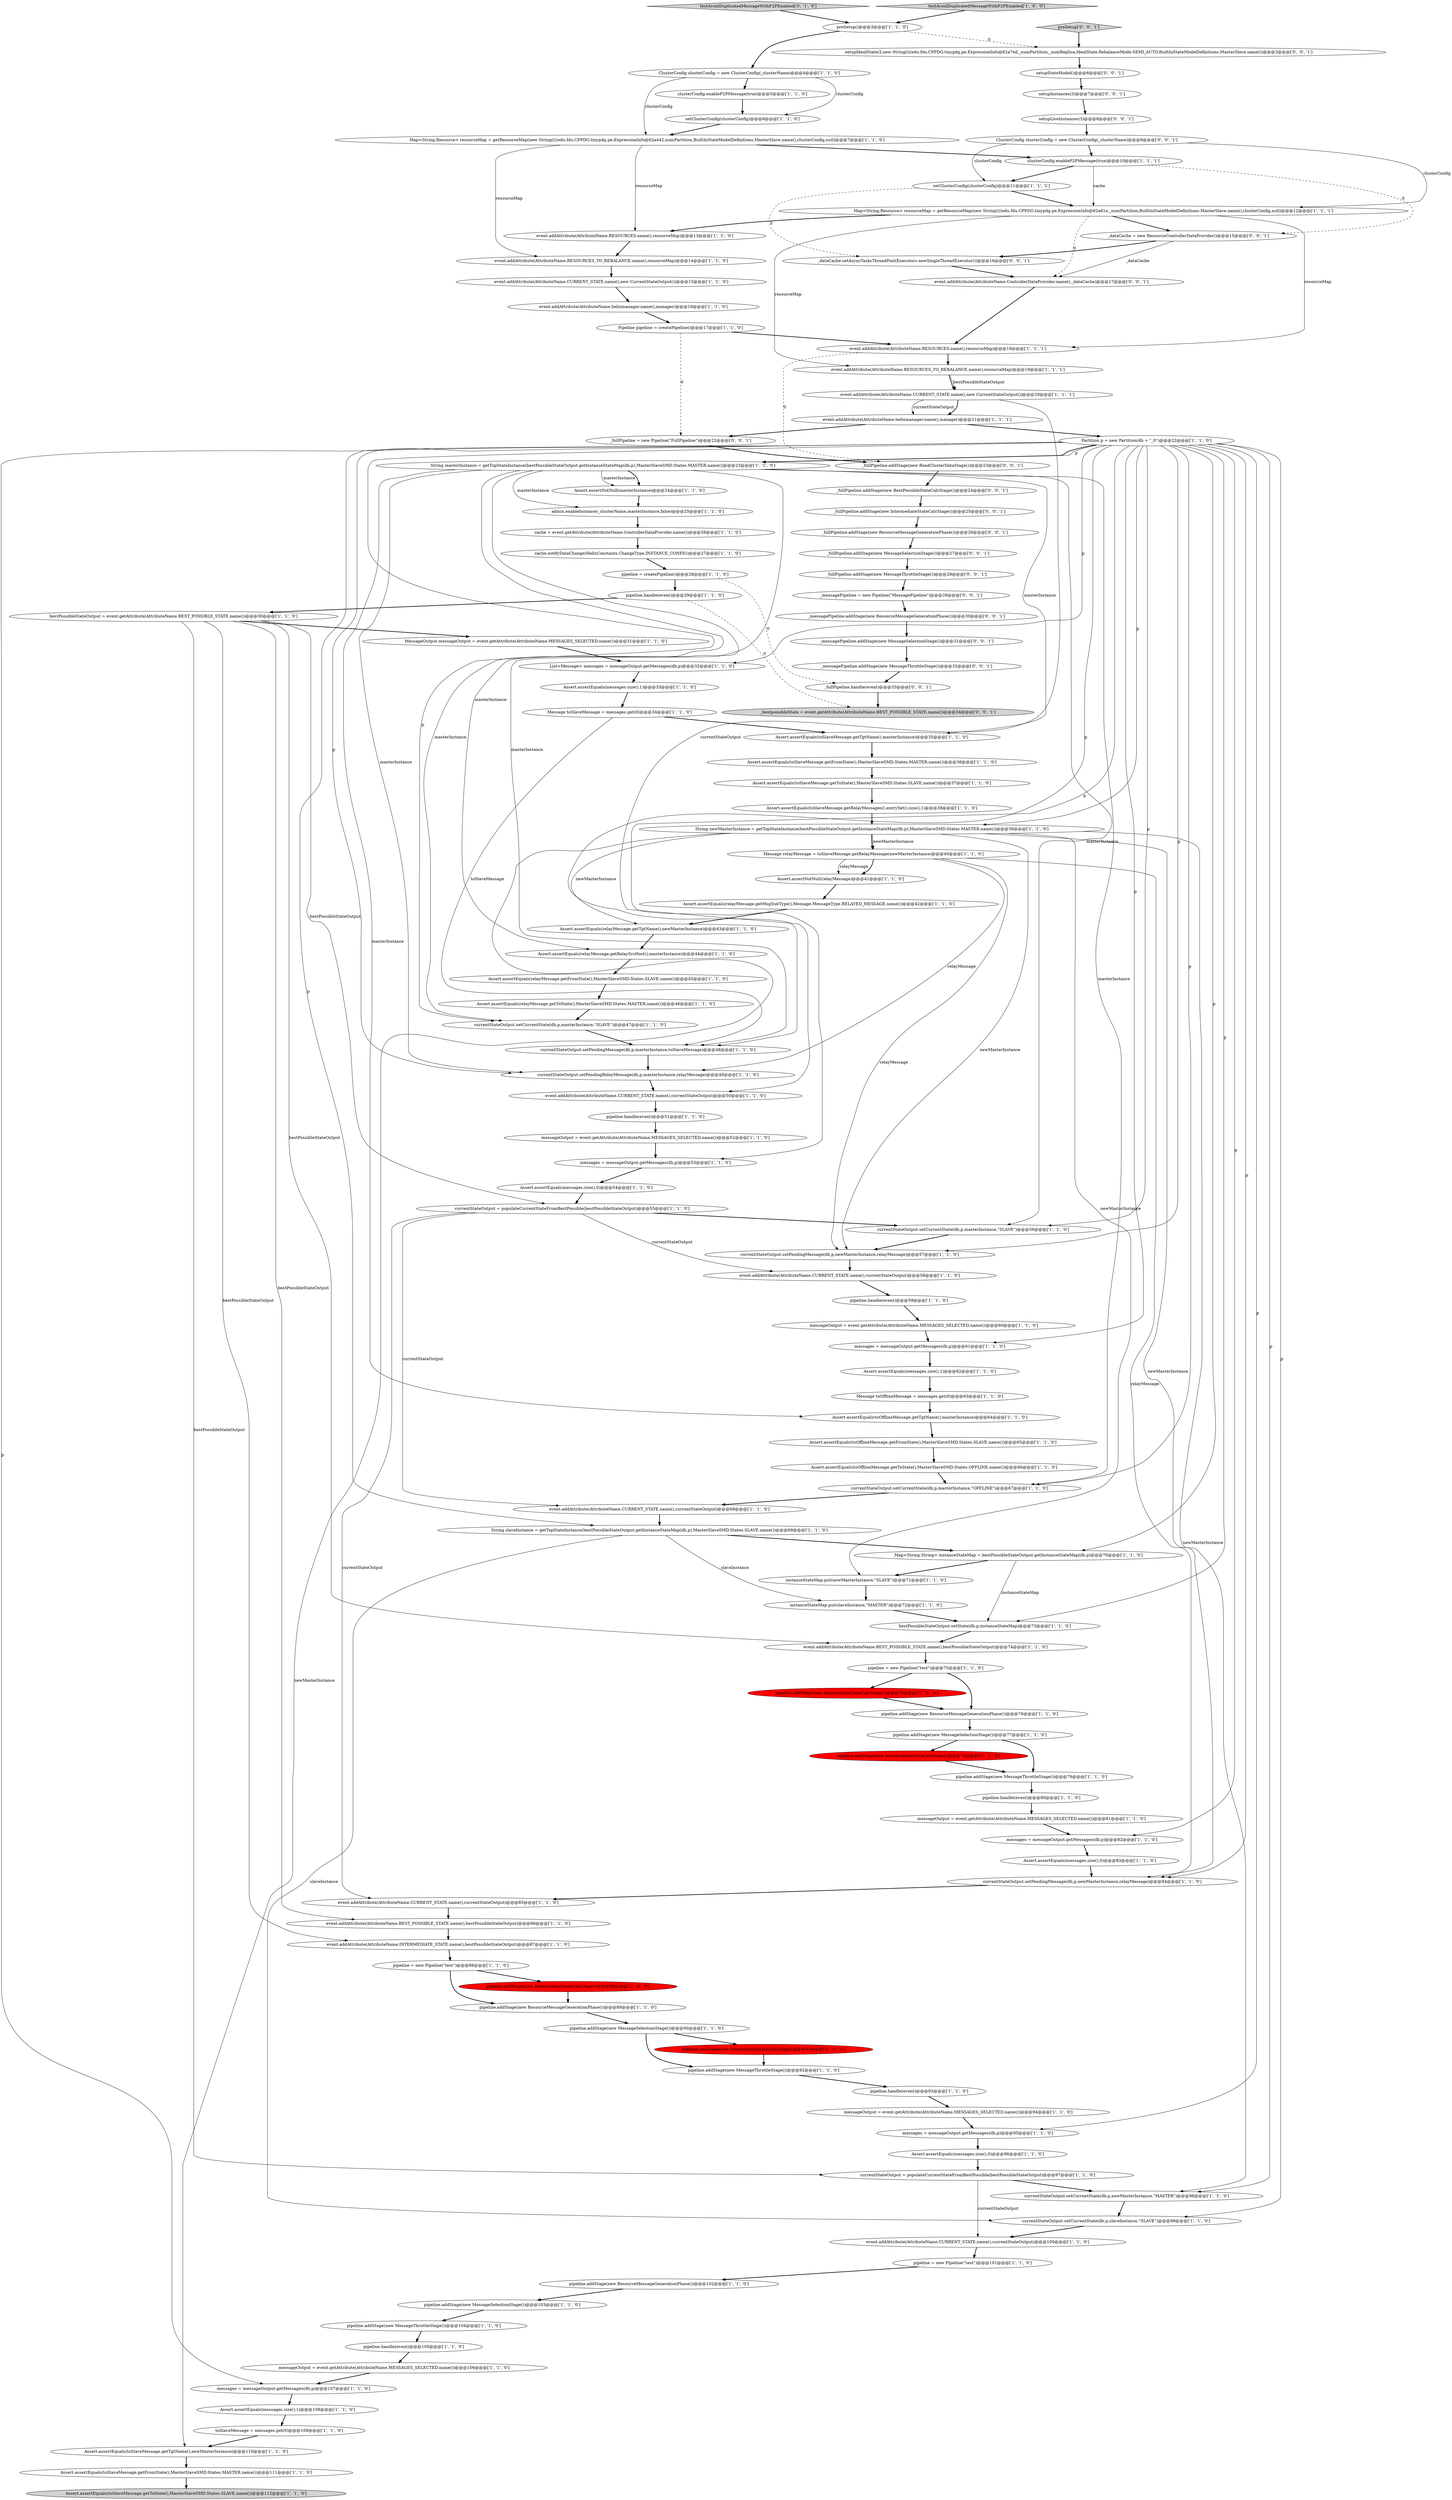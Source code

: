 digraph {
112 [style = filled, label = "_fullPipeline.addStage(new BestPossibleStateCalcStage())@@@24@@@['0', '0', '1']", fillcolor = white, shape = ellipse image = "AAA0AAABBB3BBB"];
49 [style = filled, label = "event.addAttribute(AttributeName.RESOURCES.name(),resourceMap)@@@18@@@['1', '1', '1']", fillcolor = white, shape = ellipse image = "AAA0AAABBB1BBB"];
65 [style = filled, label = "currentStateOutput.setCurrentState(db,p,newMasterInstance,\"MASTER\")@@@98@@@['1', '1', '0']", fillcolor = white, shape = ellipse image = "AAA0AAABBB1BBB"];
12 [style = filled, label = "Pipeline pipeline = createPipeline()@@@17@@@['1', '1', '0']", fillcolor = white, shape = ellipse image = "AAA0AAABBB1BBB"];
78 [style = filled, label = "event.addAttribute(AttributeName.helixmanager.name(),manager)@@@16@@@['1', '1', '0']", fillcolor = white, shape = ellipse image = "AAA0AAABBB1BBB"];
55 [style = filled, label = "pipeline = new Pipeline(\"test\")@@@75@@@['1', '1', '0']", fillcolor = white, shape = ellipse image = "AAA0AAABBB1BBB"];
11 [style = filled, label = "pipeline.addStage(new IntermediateStateCalcStage())@@@89@@@['1', '0', '0']", fillcolor = red, shape = ellipse image = "AAA1AAABBB1BBB"];
109 [style = filled, label = "testAvoidDuplicatedMessageWithP2PEnabled['0', '1', '0']", fillcolor = lightgray, shape = diamond image = "AAA0AAABBB2BBB"];
27 [style = filled, label = "pipeline = createPipeline()@@@28@@@['1', '1', '0']", fillcolor = white, shape = ellipse image = "AAA0AAABBB1BBB"];
107 [style = filled, label = "pipeline.addStage(new MessageSelectionStage())@@@77@@@['1', '1', '0']", fillcolor = white, shape = ellipse image = "AAA0AAABBB1BBB"];
23 [style = filled, label = "event.addAttribute(AttributeName.RESOURCES_TO_REBALANCE.name(),resourceMap)@@@19@@@['1', '1', '1']", fillcolor = white, shape = ellipse image = "AAA0AAABBB1BBB"];
9 [style = filled, label = "currentStateOutput.setCurrentState(db,p,masterInstance,\"OFFLINE\")@@@67@@@['1', '1', '0']", fillcolor = white, shape = ellipse image = "AAA0AAABBB1BBB"];
89 [style = filled, label = "pipeline.handle(event)@@@93@@@['1', '1', '0']", fillcolor = white, shape = ellipse image = "AAA0AAABBB1BBB"];
68 [style = filled, label = "String newMasterInstance = getTopStateInstance(bestPossibleStateOutput.getInstanceStateMap(db,p),MasterSlaveSMD.States.MASTER.name())@@@39@@@['1', '1', '0']", fillcolor = white, shape = ellipse image = "AAA0AAABBB1BBB"];
104 [style = filled, label = "clusterConfig.enableP2PMessage(true)@@@10@@@['1', '1', '1']", fillcolor = white, shape = ellipse image = "AAA0AAABBB1BBB"];
43 [style = filled, label = "Assert.assertEquals(relayMessage.getTgtName(),newMasterInstance)@@@43@@@['1', '1', '0']", fillcolor = white, shape = ellipse image = "AAA0AAABBB1BBB"];
70 [style = filled, label = "Assert.assertEquals(toOfflineMessage.getFromState(),MasterSlaveSMD.States.SLAVE.name())@@@65@@@['1', '1', '0']", fillcolor = white, shape = ellipse image = "AAA0AAABBB1BBB"];
80 [style = filled, label = "Assert.assertEquals(toSlaveMessage.getFromState(),MasterSlaveSMD.States.MASTER.name())@@@36@@@['1', '1', '0']", fillcolor = white, shape = ellipse image = "AAA0AAABBB1BBB"];
1 [style = filled, label = "clusterConfig.enableP2PMessage(true)@@@5@@@['1', '1', '0']", fillcolor = white, shape = ellipse image = "AAA0AAABBB1BBB"];
69 [style = filled, label = "event.addAttribute(AttributeName.CURRENT_STATE.name(),currentStateOutput)@@@58@@@['1', '1', '0']", fillcolor = white, shape = ellipse image = "AAA0AAABBB1BBB"];
47 [style = filled, label = "messageOutput = event.getAttribute(AttributeName.MESSAGES_SELECTED.name())@@@60@@@['1', '1', '0']", fillcolor = white, shape = ellipse image = "AAA0AAABBB1BBB"];
21 [style = filled, label = "Assert.assertEquals(toOfflineMessage.getTgtName(),masterInstance)@@@64@@@['1', '1', '0']", fillcolor = white, shape = ellipse image = "AAA0AAABBB1BBB"];
90 [style = filled, label = "admin.enableInstance(_clusterName,masterInstance,false)@@@25@@@['1', '1', '0']", fillcolor = white, shape = ellipse image = "AAA0AAABBB1BBB"];
133 [style = filled, label = "_fullPipeline = new Pipeline(\"FullPipeline\")@@@22@@@['0', '0', '1']", fillcolor = white, shape = ellipse image = "AAA0AAABBB3BBB"];
4 [style = filled, label = "Assert.assertEquals(toSlaveMessage.getToState(),MasterSlaveSMD.States.SLAVE.name())@@@112@@@['1', '1', '0']", fillcolor = lightgray, shape = ellipse image = "AAA0AAABBB1BBB"];
10 [style = filled, label = "Assert.assertEquals(toSlaveMessage.getToState(),MasterSlaveSMD.States.SLAVE.name())@@@37@@@['1', '1', '0']", fillcolor = white, shape = ellipse image = "AAA0AAABBB1BBB"];
126 [style = filled, label = "setupStateModel()@@@6@@@['0', '0', '1']", fillcolor = white, shape = ellipse image = "AAA0AAABBB3BBB"];
50 [style = filled, label = "messageOutput = event.getAttribute(AttributeName.MESSAGES_SELECTED.name())@@@52@@@['1', '1', '0']", fillcolor = white, shape = ellipse image = "AAA0AAABBB1BBB"];
114 [style = filled, label = "_dataCache.setAsyncTasksThreadPool(Executors.newSingleThreadExecutor())@@@16@@@['0', '0', '1']", fillcolor = white, shape = ellipse image = "AAA0AAABBB3BBB"];
111 [style = filled, label = "pipeline.addStage(new IntermediateStateCalcStage())@@@91@@@['0', '1', '0']", fillcolor = red, shape = ellipse image = "AAA1AAABBB2BBB"];
0 [style = filled, label = "Assert.assertEquals(relayMessage.getToState(),MasterSlaveSMD.States.MASTER.name())@@@46@@@['1', '1', '0']", fillcolor = white, shape = ellipse image = "AAA0AAABBB1BBB"];
119 [style = filled, label = "_fullPipeline.addStage(new MessageSelectionStage())@@@27@@@['0', '0', '1']", fillcolor = white, shape = ellipse image = "AAA0AAABBB3BBB"];
74 [style = filled, label = "Assert.assertEquals(relayMessage.getMsgSubType(),Message.MessageType.RELAYED_MESSAGE.name())@@@42@@@['1', '1', '0']", fillcolor = white, shape = ellipse image = "AAA0AAABBB1BBB"];
95 [style = filled, label = "pipeline.addStage(new MessageSelectionStage())@@@103@@@['1', '1', '0']", fillcolor = white, shape = ellipse image = "AAA0AAABBB1BBB"];
54 [style = filled, label = "toSlaveMessage = messages.get(0)@@@109@@@['1', '1', '0']", fillcolor = white, shape = ellipse image = "AAA0AAABBB1BBB"];
39 [style = filled, label = "pipeline.handle(event)@@@105@@@['1', '1', '0']", fillcolor = white, shape = ellipse image = "AAA0AAABBB1BBB"];
28 [style = filled, label = "currentStateOutput.setPendingRelayMessage(db,p,masterInstance,relayMessage)@@@49@@@['1', '1', '0']", fillcolor = white, shape = ellipse image = "AAA0AAABBB1BBB"];
46 [style = filled, label = "Assert.assertEquals(messages.size(),0)@@@54@@@['1', '1', '0']", fillcolor = white, shape = ellipse image = "AAA0AAABBB1BBB"];
6 [style = filled, label = "event.addAttribute(AttributeName.CURRENT_STATE.name(),currentStateOutput)@@@85@@@['1', '1', '0']", fillcolor = white, shape = ellipse image = "AAA0AAABBB1BBB"];
45 [style = filled, label = "setClusterConfig(clusterConfig)@@@11@@@['1', '1', '1']", fillcolor = white, shape = ellipse image = "AAA0AAABBB1BBB"];
31 [style = filled, label = "Assert.assertEquals(messages.size(),1)@@@62@@@['1', '1', '0']", fillcolor = white, shape = ellipse image = "AAA0AAABBB1BBB"];
8 [style = filled, label = "Partition p = new Partition(db + \"_0\")@@@22@@@['1', '1', '0']", fillcolor = white, shape = ellipse image = "AAA0AAABBB1BBB"];
76 [style = filled, label = "pipeline.addStage(new MessageThrottleStage())@@@104@@@['1', '1', '0']", fillcolor = white, shape = ellipse image = "AAA0AAABBB1BBB"];
100 [style = filled, label = "event.addAttribute(AttributeName.RESOURCES.name(),resourceMap)@@@13@@@['1', '1', '0']", fillcolor = white, shape = ellipse image = "AAA0AAABBB1BBB"];
129 [style = filled, label = "setupIdealState(3,new String((((edu.fdu.CPPDG.tinypdg.pe.ExpressionInfo@62a7ed,_numPartition,_numReplica,IdealState.RebalanceMode.SEMI_AUTO,BuiltInStateModelDefinitions.MasterSlave.name())@@@3@@@['0', '0', '1']", fillcolor = white, shape = ellipse image = "AAA0AAABBB3BBB"];
17 [style = filled, label = "Assert.assertEquals(messages.size(),0)@@@83@@@['1', '1', '0']", fillcolor = white, shape = ellipse image = "AAA0AAABBB1BBB"];
91 [style = filled, label = "currentStateOutput.setPendingMessage(db,p,newMasterInstance,relayMessage)@@@84@@@['1', '1', '0']", fillcolor = white, shape = ellipse image = "AAA0AAABBB1BBB"];
14 [style = filled, label = "cache = event.getAttribute(AttributeName.ControllerDataProvider.name())@@@26@@@['1', '1', '0']", fillcolor = white, shape = ellipse image = "AAA0AAABBB1BBB"];
117 [style = filled, label = "_fullPipeline.addStage(new MessageThrottleStage())@@@28@@@['0', '0', '1']", fillcolor = white, shape = ellipse image = "AAA0AAABBB3BBB"];
29 [style = filled, label = "String masterInstance = getTopStateInstance(bestPossibleStateOutput.getInstanceStateMap(db,p),MasterSlaveSMD.States.MASTER.name())@@@23@@@['1', '1', '0']", fillcolor = white, shape = ellipse image = "AAA0AAABBB1BBB"];
123 [style = filled, label = "event.addAttribute(AttributeName.ControllerDataProvider.name(),_dataCache)@@@17@@@['0', '0', '1']", fillcolor = white, shape = ellipse image = "AAA0AAABBB3BBB"];
19 [style = filled, label = "pipeline.addStage(new MessageSelectionStage())@@@90@@@['1', '1', '0']", fillcolor = white, shape = ellipse image = "AAA0AAABBB1BBB"];
93 [style = filled, label = "currentStateOutput.setPendingMessage(db,p,masterInstance,toSlaveMessage)@@@48@@@['1', '1', '0']", fillcolor = white, shape = ellipse image = "AAA0AAABBB1BBB"];
32 [style = filled, label = "pipeline.handle(event)@@@59@@@['1', '1', '0']", fillcolor = white, shape = ellipse image = "AAA0AAABBB1BBB"];
81 [style = filled, label = "pipeline.addStage(new ResourceMessageGenerationPhase())@@@89@@@['1', '1', '0']", fillcolor = white, shape = ellipse image = "AAA0AAABBB1BBB"];
121 [style = filled, label = "_dataCache = new ResourceControllerDataProvider()@@@15@@@['0', '0', '1']", fillcolor = white, shape = ellipse image = "AAA0AAABBB3BBB"];
58 [style = filled, label = "Assert.assertNotNull(relayMessage)@@@41@@@['1', '1', '0']", fillcolor = white, shape = ellipse image = "AAA0AAABBB1BBB"];
130 [style = filled, label = "_bestpossibleState = event.getAttribute(AttributeName.BEST_POSSIBLE_STATE.name())@@@34@@@['0', '0', '1']", fillcolor = lightgray, shape = ellipse image = "AAA0AAABBB3BBB"];
25 [style = filled, label = "Message relayMessage = toSlaveMessage.getRelayMessage(newMasterInstance)@@@40@@@['1', '1', '0']", fillcolor = white, shape = ellipse image = "AAA0AAABBB1BBB"];
88 [style = filled, label = "Assert.assertEquals(toSlaveMessage.getRelayMessages().entrySet().size(),1)@@@38@@@['1', '1', '0']", fillcolor = white, shape = ellipse image = "AAA0AAABBB1BBB"];
51 [style = filled, label = "Assert.assertEquals(toSlaveMessage.getTgtName(),masterInstance)@@@35@@@['1', '1', '0']", fillcolor = white, shape = ellipse image = "AAA0AAABBB1BBB"];
75 [style = filled, label = "messageOutput = event.getAttribute(AttributeName.MESSAGES_SELECTED.name())@@@106@@@['1', '1', '0']", fillcolor = white, shape = ellipse image = "AAA0AAABBB1BBB"];
97 [style = filled, label = "currentStateOutput.setPendingMessage(db,p,newMasterInstance,relayMessage)@@@57@@@['1', '1', '0']", fillcolor = white, shape = ellipse image = "AAA0AAABBB1BBB"];
62 [style = filled, label = "pipeline.handle(event)@@@80@@@['1', '1', '0']", fillcolor = white, shape = ellipse image = "AAA0AAABBB1BBB"];
57 [style = filled, label = "currentStateOutput = populateCurrentStateFromBestPossible(bestPossibleStateOutput)@@@97@@@['1', '1', '0']", fillcolor = white, shape = ellipse image = "AAA0AAABBB1BBB"];
63 [style = filled, label = "messages = messageOutput.getMessages(db,p)@@@61@@@['1', '1', '0']", fillcolor = white, shape = ellipse image = "AAA0AAABBB1BBB"];
72 [style = filled, label = "event.addAttribute(AttributeName.BEST_POSSIBLE_STATE.name(),bestPossibleStateOutput)@@@74@@@['1', '1', '0']", fillcolor = white, shape = ellipse image = "AAA0AAABBB1BBB"];
84 [style = filled, label = "Assert.assertEquals(messages.size(),1)@@@108@@@['1', '1', '0']", fillcolor = white, shape = ellipse image = "AAA0AAABBB1BBB"];
92 [style = filled, label = "messageOutput = event.getAttribute(AttributeName.MESSAGES_SELECTED.name())@@@81@@@['1', '1', '0']", fillcolor = white, shape = ellipse image = "AAA0AAABBB1BBB"];
60 [style = filled, label = "event.addAttribute(AttributeName.CURRENT_STATE.name(),new CurrentStateOutput())@@@20@@@['1', '1', '1']", fillcolor = white, shape = ellipse image = "AAA0AAABBB1BBB"];
36 [style = filled, label = "setClusterConfig(clusterConfig)@@@6@@@['1', '1', '0']", fillcolor = white, shape = ellipse image = "AAA0AAABBB1BBB"];
7 [style = filled, label = "Assert.assertEquals(messages.size(),0)@@@96@@@['1', '1', '0']", fillcolor = white, shape = ellipse image = "AAA0AAABBB1BBB"];
102 [style = filled, label = "bestPossibleStateOutput.setState(db,p,instanceStateMap)@@@73@@@['1', '1', '0']", fillcolor = white, shape = ellipse image = "AAA0AAABBB1BBB"];
98 [style = filled, label = "event.addAttribute(AttributeName.CURRENT_STATE.name(),currentStateOutput)@@@68@@@['1', '1', '0']", fillcolor = white, shape = ellipse image = "AAA0AAABBB1BBB"];
3 [style = filled, label = "Assert.assertEquals(toOfflineMessage.getToState(),MasterSlaveSMD.States.OFFLINE.name())@@@66@@@['1', '1', '0']", fillcolor = white, shape = ellipse image = "AAA0AAABBB1BBB"];
131 [style = filled, label = "_messagePipeline = new Pipeline(\"MessagePipeline\")@@@29@@@['0', '0', '1']", fillcolor = white, shape = ellipse image = "AAA0AAABBB3BBB"];
24 [style = filled, label = "Assert.assertNotNull(masterInstance)@@@24@@@['1', '1', '0']", fillcolor = white, shape = ellipse image = "AAA0AAABBB1BBB"];
120 [style = filled, label = "_messagePipeline.addStage(new MessageThrottleStage())@@@32@@@['0', '0', '1']", fillcolor = white, shape = ellipse image = "AAA0AAABBB3BBB"];
94 [style = filled, label = "messages = messageOutput.getMessages(db,p)@@@82@@@['1', '1', '0']", fillcolor = white, shape = ellipse image = "AAA0AAABBB1BBB"];
125 [style = filled, label = "_messagePipeline.addStage(new MessageSelectionStage())@@@31@@@['0', '0', '1']", fillcolor = white, shape = ellipse image = "AAA0AAABBB3BBB"];
18 [style = filled, label = "pipeline.addStage(new ResourceMessageGenerationPhase())@@@102@@@['1', '1', '0']", fillcolor = white, shape = ellipse image = "AAA0AAABBB1BBB"];
41 [style = filled, label = "cache.notifyDataChange(HelixConstants.ChangeType.INSTANCE_CONFIG)@@@27@@@['1', '1', '0']", fillcolor = white, shape = ellipse image = "AAA0AAABBB1BBB"];
61 [style = filled, label = "event.addAttribute(AttributeName.helixmanager.name(),manager)@@@21@@@['1', '1', '1']", fillcolor = white, shape = ellipse image = "AAA0AAABBB1BBB"];
67 [style = filled, label = "currentStateOutput.setCurrentState(db,p,slaveInstance,\"SLAVE\")@@@99@@@['1', '1', '0']", fillcolor = white, shape = ellipse image = "AAA0AAABBB1BBB"];
85 [style = filled, label = "Message toSlaveMessage = messages.get(0)@@@34@@@['1', '1', '0']", fillcolor = white, shape = ellipse image = "AAA0AAABBB1BBB"];
66 [style = filled, label = "messages = messageOutput.getMessages(db,p)@@@95@@@['1', '1', '0']", fillcolor = white, shape = ellipse image = "AAA0AAABBB1BBB"];
40 [style = filled, label = "bestPossibleStateOutput = event.getAttribute(AttributeName.BEST_POSSIBLE_STATE.name())@@@30@@@['1', '1', '0']", fillcolor = white, shape = ellipse image = "AAA0AAABBB1BBB"];
79 [style = filled, label = "instanceStateMap.put(slaveInstance,\"MASTER\")@@@72@@@['1', '1', '0']", fillcolor = white, shape = ellipse image = "AAA0AAABBB1BBB"];
116 [style = filled, label = "_fullPipeline.addStage(new IntermediateStateCalcStage())@@@25@@@['0', '0', '1']", fillcolor = white, shape = ellipse image = "AAA0AAABBB3BBB"];
77 [style = filled, label = "ClusterConfig clusterConfig = new ClusterConfig(_clusterName)@@@4@@@['1', '1', '0']", fillcolor = white, shape = ellipse image = "AAA0AAABBB1BBB"];
30 [style = filled, label = "event.addAttribute(AttributeName.BEST_POSSIBLE_STATE.name(),bestPossibleStateOutput)@@@86@@@['1', '1', '0']", fillcolor = white, shape = ellipse image = "AAA0AAABBB1BBB"];
38 [style = filled, label = "testAvoidDuplicatedMessageWithP2PEnabled['1', '0', '0']", fillcolor = lightgray, shape = diamond image = "AAA0AAABBB1BBB"];
118 [style = filled, label = "_fullPipeline.addStage(new ReadClusterDataStage())@@@23@@@['0', '0', '1']", fillcolor = white, shape = ellipse image = "AAA0AAABBB3BBB"];
64 [style = filled, label = "currentStateOutput = populateCurrentStateFromBestPossible(bestPossibleStateOutput)@@@55@@@['1', '1', '0']", fillcolor = white, shape = ellipse image = "AAA0AAABBB1BBB"];
2 [style = filled, label = "preSetup()@@@3@@@['1', '1', '0']", fillcolor = white, shape = ellipse image = "AAA0AAABBB1BBB"];
5 [style = filled, label = "messages = messageOutput.getMessages(db,p)@@@107@@@['1', '1', '0']", fillcolor = white, shape = ellipse image = "AAA0AAABBB1BBB"];
20 [style = filled, label = "event.addAttribute(AttributeName.INTERMEDIATE_STATE.name(),bestPossibleStateOutput)@@@87@@@['1', '1', '0']", fillcolor = white, shape = ellipse image = "AAA0AAABBB1BBB"];
59 [style = filled, label = "pipeline.handle(event)@@@29@@@['1', '1', '0']", fillcolor = white, shape = ellipse image = "AAA0AAABBB1BBB"];
15 [style = filled, label = "event.addAttribute(AttributeName.RESOURCES_TO_REBALANCE.name(),resourceMap)@@@14@@@['1', '1', '0']", fillcolor = white, shape = ellipse image = "AAA0AAABBB1BBB"];
73 [style = filled, label = "Assert.assertEquals(messages.size(),1)@@@33@@@['1', '1', '0']", fillcolor = white, shape = ellipse image = "AAA0AAABBB1BBB"];
13 [style = filled, label = "pipeline.handle(event)@@@51@@@['1', '1', '0']", fillcolor = white, shape = ellipse image = "AAA0AAABBB1BBB"];
124 [style = filled, label = "preSetup['0', '0', '1']", fillcolor = lightgray, shape = diamond image = "AAA0AAABBB3BBB"];
34 [style = filled, label = "MessageOutput messageOutput = event.getAttribute(AttributeName.MESSAGES_SELECTED.name())@@@31@@@['1', '1', '0']", fillcolor = white, shape = ellipse image = "AAA0AAABBB1BBB"];
22 [style = filled, label = "pipeline = new Pipeline(\"test\")@@@88@@@['1', '1', '0']", fillcolor = white, shape = ellipse image = "AAA0AAABBB1BBB"];
33 [style = filled, label = "event.addAttribute(AttributeName.CURRENT_STATE.name(),new CurrentStateOutput())@@@15@@@['1', '1', '0']", fillcolor = white, shape = ellipse image = "AAA0AAABBB1BBB"];
42 [style = filled, label = "Map<String,Resource> resourceMap = getResourceMap(new String((((edu.fdu.CPPDG.tinypdg.pe.ExpressionInfo@62a81e,_numPartition,BuiltInStateModelDefinitions.MasterSlave.name(),clusterConfig,null)@@@12@@@['1', '1', '1']", fillcolor = white, shape = ellipse image = "AAA0AAABBB1BBB"];
37 [style = filled, label = "Assert.assertEquals(toSlaveMessage.getTgtName(),newMasterInstance)@@@110@@@['1', '1', '0']", fillcolor = white, shape = ellipse image = "AAA0AAABBB1BBB"];
110 [style = filled, label = "pipeline.addStage(new IntermediateStateCalcStage())@@@78@@@['0', '1', '0']", fillcolor = red, shape = ellipse image = "AAA1AAABBB2BBB"];
48 [style = filled, label = "currentStateOutput.setCurrentState(db,p,masterInstance,\"SLAVE\")@@@47@@@['1', '1', '0']", fillcolor = white, shape = ellipse image = "AAA0AAABBB1BBB"];
44 [style = filled, label = "pipeline = new Pipeline(\"test\")@@@101@@@['1', '1', '0']", fillcolor = white, shape = ellipse image = "AAA0AAABBB1BBB"];
53 [style = filled, label = "Assert.assertEquals(relayMessage.getFromState(),MasterSlaveSMD.States.SLAVE.name())@@@45@@@['1', '1', '0']", fillcolor = white, shape = ellipse image = "AAA0AAABBB1BBB"];
96 [style = filled, label = "event.addAttribute(AttributeName.CURRENT_STATE.name(),currentStateOutput)@@@100@@@['1', '1', '0']", fillcolor = white, shape = ellipse image = "AAA0AAABBB1BBB"];
71 [style = filled, label = "Message toOfflineMessage = messages.get(0)@@@63@@@['1', '1', '0']", fillcolor = white, shape = ellipse image = "AAA0AAABBB1BBB"];
128 [style = filled, label = "_fullPipeline.addStage(new ResourceMessageGenerationPhase())@@@26@@@['0', '0', '1']", fillcolor = white, shape = ellipse image = "AAA0AAABBB3BBB"];
132 [style = filled, label = "ClusterConfig clusterConfig = new ClusterConfig(_clusterName)@@@9@@@['0', '0', '1']", fillcolor = white, shape = ellipse image = "AAA0AAABBB3BBB"];
56 [style = filled, label = "instanceStateMap.put(newMasterInstance,\"SLAVE\")@@@71@@@['1', '1', '0']", fillcolor = white, shape = ellipse image = "AAA0AAABBB1BBB"];
82 [style = filled, label = "Map<String,String> instanceStateMap = bestPossibleStateOutput.getInstanceStateMap(db,p)@@@70@@@['1', '1', '0']", fillcolor = white, shape = ellipse image = "AAA0AAABBB1BBB"];
83 [style = filled, label = "Assert.assertEquals(relayMessage.getRelaySrcHost(),masterInstance)@@@44@@@['1', '1', '0']", fillcolor = white, shape = ellipse image = "AAA0AAABBB1BBB"];
105 [style = filled, label = "messageOutput = event.getAttribute(AttributeName.MESSAGES_SELECTED.name())@@@94@@@['1', '1', '0']", fillcolor = white, shape = ellipse image = "AAA0AAABBB1BBB"];
115 [style = filled, label = "setupLiveInstances(3)@@@8@@@['0', '0', '1']", fillcolor = white, shape = ellipse image = "AAA0AAABBB3BBB"];
122 [style = filled, label = "_messagePipeline.addStage(new ResourceMessageGenerationPhase())@@@30@@@['0', '0', '1']", fillcolor = white, shape = ellipse image = "AAA0AAABBB3BBB"];
26 [style = filled, label = "pipeline.addStage(new IntermediateStateCalcStage())@@@76@@@['1', '0', '0']", fillcolor = red, shape = ellipse image = "AAA1AAABBB1BBB"];
52 [style = filled, label = "String slaveInstance = getTopStateInstance(bestPossibleStateOutput.getInstanceStateMap(db,p),MasterSlaveSMD.States.SLAVE.name())@@@69@@@['1', '1', '0']", fillcolor = white, shape = ellipse image = "AAA0AAABBB1BBB"];
86 [style = filled, label = "List<Message> messages = messageOutput.getMessages(db,p)@@@32@@@['1', '1', '0']", fillcolor = white, shape = ellipse image = "AAA0AAABBB1BBB"];
127 [style = filled, label = "_fullPipeline.handle(event)@@@33@@@['0', '0', '1']", fillcolor = white, shape = ellipse image = "AAA0AAABBB3BBB"];
35 [style = filled, label = "messages = messageOutput.getMessages(db,p)@@@53@@@['1', '1', '0']", fillcolor = white, shape = ellipse image = "AAA0AAABBB1BBB"];
99 [style = filled, label = "pipeline.addStage(new MessageThrottleStage())@@@92@@@['1', '1', '0']", fillcolor = white, shape = ellipse image = "AAA0AAABBB1BBB"];
103 [style = filled, label = "Assert.assertEquals(toSlaveMessage.getFromState(),MasterSlaveSMD.States.MASTER.name())@@@111@@@['1', '1', '0']", fillcolor = white, shape = ellipse image = "AAA0AAABBB1BBB"];
87 [style = filled, label = "pipeline.addStage(new ResourceMessageGenerationPhase())@@@76@@@['1', '1', '0']", fillcolor = white, shape = ellipse image = "AAA0AAABBB1BBB"];
106 [style = filled, label = "currentStateOutput.setCurrentState(db,p,masterInstance,\"SLAVE\")@@@56@@@['1', '1', '0']", fillcolor = white, shape = ellipse image = "AAA0AAABBB1BBB"];
113 [style = filled, label = "setupInstances(3)@@@7@@@['0', '0', '1']", fillcolor = white, shape = ellipse image = "AAA0AAABBB3BBB"];
108 [style = filled, label = "pipeline.addStage(new MessageThrottleStage())@@@79@@@['1', '1', '0']", fillcolor = white, shape = ellipse image = "AAA0AAABBB1BBB"];
16 [style = filled, label = "event.addAttribute(AttributeName.CURRENT_STATE.name(),currentStateOutput)@@@50@@@['1', '1', '0']", fillcolor = white, shape = ellipse image = "AAA0AAABBB1BBB"];
101 [style = filled, label = "Map<String,Resource> resourceMap = getResourceMap(new String((((edu.fdu.CPPDG.tinypdg.pe.ExpressionInfo@62a442,numPartition,BuiltInStateModelDefinitions.MasterSlave.name(),clusterConfig,null)@@@7@@@['1', '1', '0']", fillcolor = white, shape = ellipse image = "AAA0AAABBB1BBB"];
67->96 [style = bold, label=""];
29->51 [style = solid, label="masterInstance"];
8->29 [style = solid, label="p"];
65->67 [style = bold, label=""];
119->117 [style = bold, label=""];
70->3 [style = bold, label=""];
101->100 [style = solid, label="resourceMap"];
86->73 [style = bold, label=""];
94->17 [style = bold, label=""];
8->9 [style = solid, label="p"];
30->20 [style = bold, label=""];
8->94 [style = solid, label="p"];
12->133 [style = dashed, label="0"];
104->42 [style = solid, label="cache"];
112->116 [style = bold, label=""];
8->28 [style = solid, label="p"];
121->123 [style = solid, label="_dataCache"];
49->118 [style = dashed, label="0"];
42->121 [style = bold, label=""];
104->121 [style = dashed, label="0"];
22->81 [style = bold, label=""];
29->106 [style = solid, label="masterInstance"];
33->78 [style = bold, label=""];
121->114 [style = bold, label=""];
52->79 [style = solid, label="slaveInstance"];
8->63 [style = solid, label="p"];
29->24 [style = solid, label="masterInstance"];
8->106 [style = solid, label="p"];
43->83 [style = bold, label=""];
25->28 [style = solid, label="relayMessage"];
59->130 [style = dashed, label="0"];
124->129 [style = bold, label=""];
36->101 [style = bold, label=""];
63->31 [style = bold, label=""];
40->57 [style = solid, label="bestPossibleStateOutput"];
79->102 [style = bold, label=""];
126->113 [style = bold, label=""];
25->58 [style = bold, label=""];
54->37 [style = bold, label=""];
8->68 [style = solid, label="p"];
45->42 [style = bold, label=""];
106->97 [style = bold, label=""];
8->67 [style = solid, label="p"];
52->67 [style = solid, label="slaveInstance"];
87->107 [style = bold, label=""];
98->52 [style = bold, label=""];
44->18 [style = bold, label=""];
62->92 [style = bold, label=""];
37->103 [style = bold, label=""];
27->127 [style = dashed, label="0"];
68->25 [style = solid, label="newMasterInstance"];
64->106 [style = bold, label=""];
56->79 [style = bold, label=""];
8->86 [style = solid, label="p"];
42->123 [style = dashed, label="0"];
113->115 [style = bold, label=""];
132->42 [style = solid, label="clusterConfig"];
42->100 [style = bold, label=""];
118->112 [style = bold, label=""];
68->43 [style = solid, label="newMasterInstance"];
19->99 [style = bold, label=""];
68->91 [style = solid, label="newMasterInstance"];
110->108 [style = bold, label=""];
66->7 [style = bold, label=""];
91->6 [style = bold, label=""];
131->122 [style = bold, label=""];
123->49 [style = bold, label=""];
8->35 [style = solid, label="p"];
7->57 [style = bold, label=""];
29->28 [style = solid, label="masterInstance"];
39->75 [style = bold, label=""];
57->96 [style = solid, label="currentStateOutput"];
55->26 [style = bold, label=""];
40->34 [style = bold, label=""];
10->88 [style = bold, label=""];
52->82 [style = bold, label=""];
47->63 [style = bold, label=""];
40->20 [style = solid, label="bestPossibleStateOutput"];
109->2 [style = bold, label=""];
68->65 [style = solid, label="newMasterInstance"];
101->104 [style = bold, label=""];
74->43 [style = bold, label=""];
120->127 [style = bold, label=""];
77->101 [style = solid, label="clusterConfig"];
38->2 [style = bold, label=""];
101->15 [style = solid, label="resourceMap"];
100->15 [style = bold, label=""];
64->69 [style = solid, label="currentStateOutput"];
132->45 [style = solid, label="clusterConfig"];
75->5 [style = bold, label=""];
29->21 [style = solid, label="masterInstance"];
27->59 [style = bold, label=""];
71->21 [style = bold, label=""];
68->97 [style = solid, label="newMasterInstance"];
108->62 [style = bold, label=""];
2->129 [style = dashed, label="0"];
61->8 [style = bold, label=""];
2->77 [style = bold, label=""];
0->48 [style = bold, label=""];
29->48 [style = solid, label="masterInstance"];
133->118 [style = bold, label=""];
77->36 [style = solid, label="clusterConfig"];
57->65 [style = bold, label=""];
25->58 [style = solid, label="relayMessage"];
8->93 [style = solid, label="p"];
82->56 [style = bold, label=""];
45->114 [style = dashed, label="0"];
18->95 [style = bold, label=""];
88->68 [style = bold, label=""];
55->87 [style = bold, label=""];
8->91 [style = solid, label="p"];
22->11 [style = bold, label=""];
114->123 [style = bold, label=""];
15->33 [style = bold, label=""];
82->102 [style = solid, label="instanceStateMap"];
104->45 [style = bold, label=""];
16->13 [style = bold, label=""];
72->55 [style = bold, label=""];
41->27 [style = bold, label=""];
68->25 [style = bold, label=""];
85->93 [style = solid, label="toSlaveMessage"];
8->48 [style = solid, label="p"];
68->37 [style = solid, label="newMasterInstance"];
95->76 [style = bold, label=""];
29->9 [style = solid, label="masterInstance"];
8->52 [style = solid, label="p"];
61->133 [style = bold, label=""];
49->23 [style = bold, label=""];
34->86 [style = bold, label=""];
29->93 [style = solid, label="masterInstance"];
23->60 [style = solid, label="bestPossibleStateOutput"];
9->98 [style = bold, label=""];
129->126 [style = bold, label=""];
60->16 [style = solid, label="currentStateOutput"];
13->50 [style = bold, label=""];
103->4 [style = bold, label=""];
132->104 [style = bold, label=""];
12->49 [style = bold, label=""];
3->9 [style = bold, label=""];
115->132 [style = bold, label=""];
102->72 [style = bold, label=""];
8->97 [style = solid, label="p"];
60->61 [style = bold, label=""];
83->53 [style = bold, label=""];
111->99 [style = bold, label=""];
85->51 [style = bold, label=""];
99->89 [style = bold, label=""];
58->74 [style = bold, label=""];
29->90 [style = solid, label="masterInstance"];
128->119 [style = bold, label=""];
84->54 [style = bold, label=""];
76->39 [style = bold, label=""];
25->91 [style = solid, label="relayMessage"];
24->90 [style = bold, label=""];
48->93 [style = bold, label=""];
50->35 [style = bold, label=""];
78->12 [style = bold, label=""];
35->46 [style = bold, label=""];
8->5 [style = solid, label="p"];
25->97 [style = solid, label="relayMessage"];
29->83 [style = solid, label="masterInstance"];
14->41 [style = bold, label=""];
8->66 [style = solid, label="p"];
69->32 [style = bold, label=""];
53->0 [style = bold, label=""];
89->105 [style = bold, label=""];
8->102 [style = solid, label="p"];
117->131 [style = bold, label=""];
40->30 [style = solid, label="bestPossibleStateOutput"];
64->6 [style = solid, label="currentStateOutput"];
77->1 [style = bold, label=""];
90->14 [style = bold, label=""];
68->56 [style = solid, label="newMasterInstance"];
60->61 [style = solid, label="currentStateOutput"];
8->82 [style = solid, label="p"];
26->87 [style = bold, label=""];
97->69 [style = bold, label=""];
46->64 [style = bold, label=""];
107->108 [style = bold, label=""];
81->19 [style = bold, label=""];
42->49 [style = solid, label="resourceMap"];
59->40 [style = bold, label=""];
40->72 [style = solid, label="bestPossibleStateOutput"];
80->10 [style = bold, label=""];
1->36 [style = bold, label=""];
28->16 [style = bold, label=""];
93->28 [style = bold, label=""];
125->120 [style = bold, label=""];
21->70 [style = bold, label=""];
20->22 [style = bold, label=""];
116->128 [style = bold, label=""];
23->60 [style = bold, label=""];
31->71 [style = bold, label=""];
127->130 [style = bold, label=""];
17->91 [style = bold, label=""];
64->98 [style = solid, label="currentStateOutput"];
32->47 [style = bold, label=""];
96->44 [style = bold, label=""];
122->125 [style = bold, label=""];
42->23 [style = solid, label="resourceMap"];
73->85 [style = bold, label=""];
5->84 [style = bold, label=""];
105->66 [style = bold, label=""];
40->64 [style = solid, label="bestPossibleStateOutput"];
8->65 [style = solid, label="p"];
92->94 [style = bold, label=""];
11->81 [style = bold, label=""];
29->24 [style = bold, label=""];
19->111 [style = bold, label=""];
8->29 [style = bold, label=""];
51->80 [style = bold, label=""];
107->110 [style = bold, label=""];
6->30 [style = bold, label=""];
}
